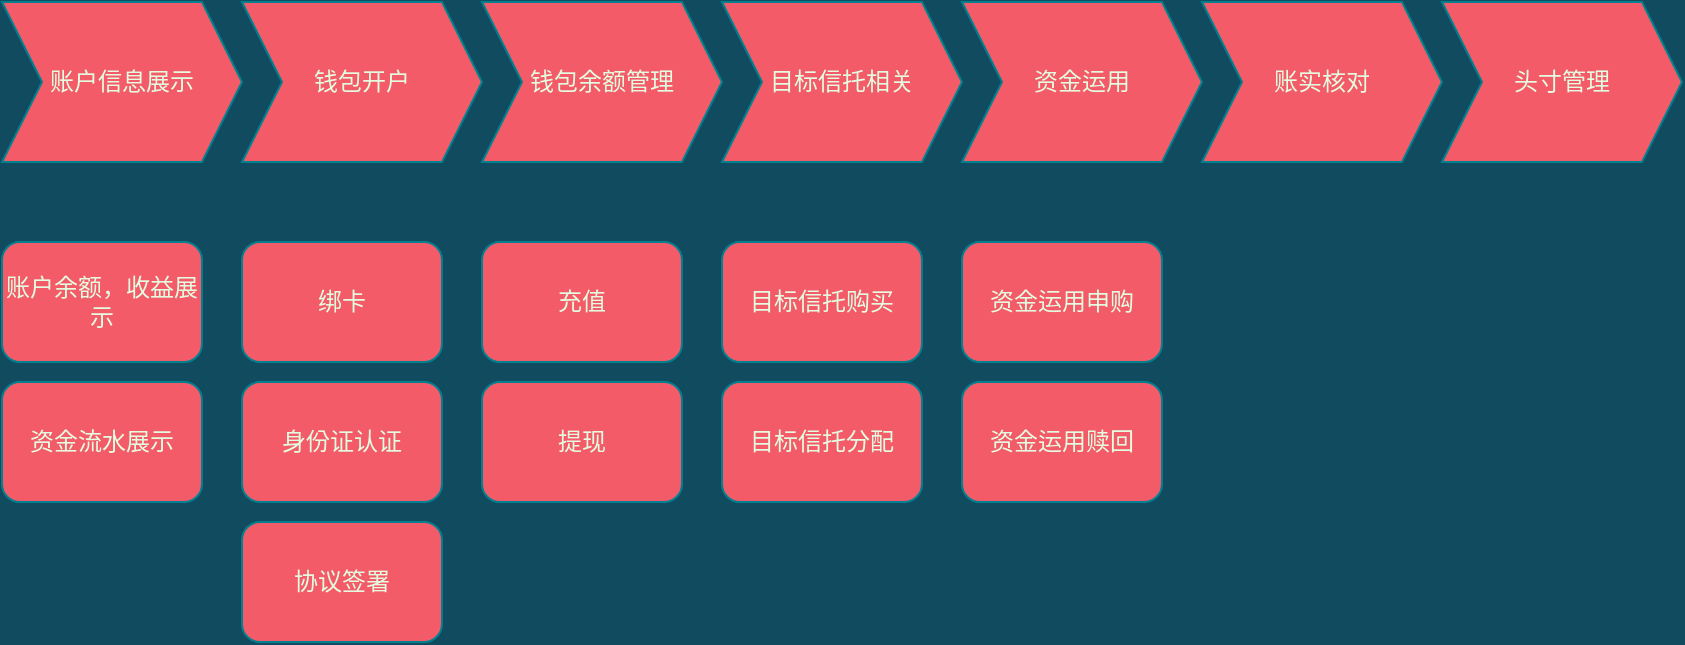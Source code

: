 <mxfile version="14.6.13" type="github">
  <diagram id="4iJ0f1cMk4c1h3tPNzgU" name="Page-1">
    <mxGraphModel dx="1422" dy="708" grid="1" gridSize="10" guides="1" tooltips="1" connect="1" arrows="1" fold="1" page="1" pageScale="1" pageWidth="1169" pageHeight="827" background="#114B5F" math="0" shadow="0">
      <root>
        <mxCell id="0" />
        <mxCell id="1" parent="0" />
        <mxCell id="2wATa-GsxQFZJ28xfsbL-2" value="账户信息展示" style="shape=step;perimeter=stepPerimeter;whiteSpace=wrap;html=1;fixedSize=1;rounded=0;sketch=0;strokeColor=#028090;fillColor=#F45B69;fontColor=#E4FDE1;" parent="1" vertex="1">
          <mxGeometry x="60" y="90" width="120" height="80" as="geometry" />
        </mxCell>
        <mxCell id="2wATa-GsxQFZJ28xfsbL-8" value="钱包开户" style="shape=step;perimeter=stepPerimeter;whiteSpace=wrap;html=1;fixedSize=1;rounded=0;sketch=0;strokeColor=#028090;fillColor=#F45B69;fontColor=#E4FDE1;" parent="1" vertex="1">
          <mxGeometry x="180" y="90" width="120" height="80" as="geometry" />
        </mxCell>
        <mxCell id="lOPFTTWSg11TCO03ej4G-1" value="钱包余额管理" style="shape=step;perimeter=stepPerimeter;whiteSpace=wrap;html=1;fixedSize=1;rounded=0;sketch=0;strokeColor=#028090;fillColor=#F45B69;fontColor=#E4FDE1;" vertex="1" parent="1">
          <mxGeometry x="300" y="90" width="120" height="80" as="geometry" />
        </mxCell>
        <mxCell id="lOPFTTWSg11TCO03ej4G-2" value="目标信托相关" style="shape=step;perimeter=stepPerimeter;whiteSpace=wrap;html=1;fixedSize=1;rounded=0;sketch=0;strokeColor=#028090;fillColor=#F45B69;fontColor=#E4FDE1;" vertex="1" parent="1">
          <mxGeometry x="420" y="90" width="120" height="80" as="geometry" />
        </mxCell>
        <mxCell id="lOPFTTWSg11TCO03ej4G-3" value="资金运用" style="shape=step;perimeter=stepPerimeter;whiteSpace=wrap;html=1;fixedSize=1;rounded=0;sketch=0;strokeColor=#028090;fillColor=#F45B69;fontColor=#E4FDE1;" vertex="1" parent="1">
          <mxGeometry x="540" y="90" width="120" height="80" as="geometry" />
        </mxCell>
        <mxCell id="lOPFTTWSg11TCO03ej4G-6" value="账实核对" style="shape=step;perimeter=stepPerimeter;whiteSpace=wrap;html=1;fixedSize=1;rounded=0;sketch=0;strokeColor=#028090;fillColor=#F45B69;fontColor=#E4FDE1;" vertex="1" parent="1">
          <mxGeometry x="660" y="90" width="120" height="80" as="geometry" />
        </mxCell>
        <mxCell id="lOPFTTWSg11TCO03ej4G-8" value="头寸管理" style="shape=step;perimeter=stepPerimeter;whiteSpace=wrap;html=1;fixedSize=1;rounded=0;sketch=0;strokeColor=#028090;fillColor=#F45B69;fontColor=#E4FDE1;" vertex="1" parent="1">
          <mxGeometry x="780" y="90" width="120" height="80" as="geometry" />
        </mxCell>
        <mxCell id="lOPFTTWSg11TCO03ej4G-9" value="资金流水展示" style="rounded=1;whiteSpace=wrap;html=1;fillColor=#F45B69;strokeColor=#028090;fontColor=#E4FDE1;" vertex="1" parent="1">
          <mxGeometry x="60" y="280" width="100" height="60" as="geometry" />
        </mxCell>
        <mxCell id="lOPFTTWSg11TCO03ej4G-10" value="账户余额，收益展示" style="rounded=1;whiteSpace=wrap;html=1;fillColor=#F45B69;strokeColor=#028090;fontColor=#E4FDE1;" vertex="1" parent="1">
          <mxGeometry x="60" y="210" width="100" height="60" as="geometry" />
        </mxCell>
        <mxCell id="lOPFTTWSg11TCO03ej4G-11" value="身份证认证" style="rounded=1;whiteSpace=wrap;html=1;fillColor=#F45B69;strokeColor=#028090;fontColor=#E4FDE1;" vertex="1" parent="1">
          <mxGeometry x="180" y="280" width="100" height="60" as="geometry" />
        </mxCell>
        <mxCell id="lOPFTTWSg11TCO03ej4G-12" value="协议签署" style="rounded=1;whiteSpace=wrap;html=1;fillColor=#F45B69;strokeColor=#028090;fontColor=#E4FDE1;" vertex="1" parent="1">
          <mxGeometry x="180" y="350" width="100" height="60" as="geometry" />
        </mxCell>
        <mxCell id="lOPFTTWSg11TCO03ej4G-13" value="绑卡" style="rounded=1;whiteSpace=wrap;html=1;fillColor=#F45B69;strokeColor=#028090;fontColor=#E4FDE1;" vertex="1" parent="1">
          <mxGeometry x="180" y="210" width="100" height="60" as="geometry" />
        </mxCell>
        <mxCell id="lOPFTTWSg11TCO03ej4G-17" value="提现" style="rounded=1;whiteSpace=wrap;html=1;fillColor=#F45B69;strokeColor=#028090;fontColor=#E4FDE1;" vertex="1" parent="1">
          <mxGeometry x="300" y="280" width="100" height="60" as="geometry" />
        </mxCell>
        <mxCell id="lOPFTTWSg11TCO03ej4G-18" value="充值" style="rounded=1;whiteSpace=wrap;html=1;fillColor=#F45B69;strokeColor=#028090;fontColor=#E4FDE1;" vertex="1" parent="1">
          <mxGeometry x="300" y="210" width="100" height="60" as="geometry" />
        </mxCell>
        <mxCell id="lOPFTTWSg11TCO03ej4G-19" value="目标信托购买" style="rounded=1;whiteSpace=wrap;html=1;fillColor=#F45B69;strokeColor=#028090;fontColor=#E4FDE1;" vertex="1" parent="1">
          <mxGeometry x="420" y="210" width="100" height="60" as="geometry" />
        </mxCell>
        <mxCell id="lOPFTTWSg11TCO03ej4G-20" value="目标信托分配" style="rounded=1;whiteSpace=wrap;html=1;fillColor=#F45B69;strokeColor=#028090;fontColor=#E4FDE1;" vertex="1" parent="1">
          <mxGeometry x="420" y="280" width="100" height="60" as="geometry" />
        </mxCell>
        <mxCell id="lOPFTTWSg11TCO03ej4G-21" value="资金运用申购" style="rounded=1;whiteSpace=wrap;html=1;fillColor=#F45B69;strokeColor=#028090;fontColor=#E4FDE1;" vertex="1" parent="1">
          <mxGeometry x="540" y="210" width="100" height="60" as="geometry" />
        </mxCell>
        <mxCell id="lOPFTTWSg11TCO03ej4G-22" value="资金运用赎回" style="rounded=1;whiteSpace=wrap;html=1;fillColor=#F45B69;strokeColor=#028090;fontColor=#E4FDE1;" vertex="1" parent="1">
          <mxGeometry x="540" y="280" width="100" height="60" as="geometry" />
        </mxCell>
      </root>
    </mxGraphModel>
  </diagram>
</mxfile>
